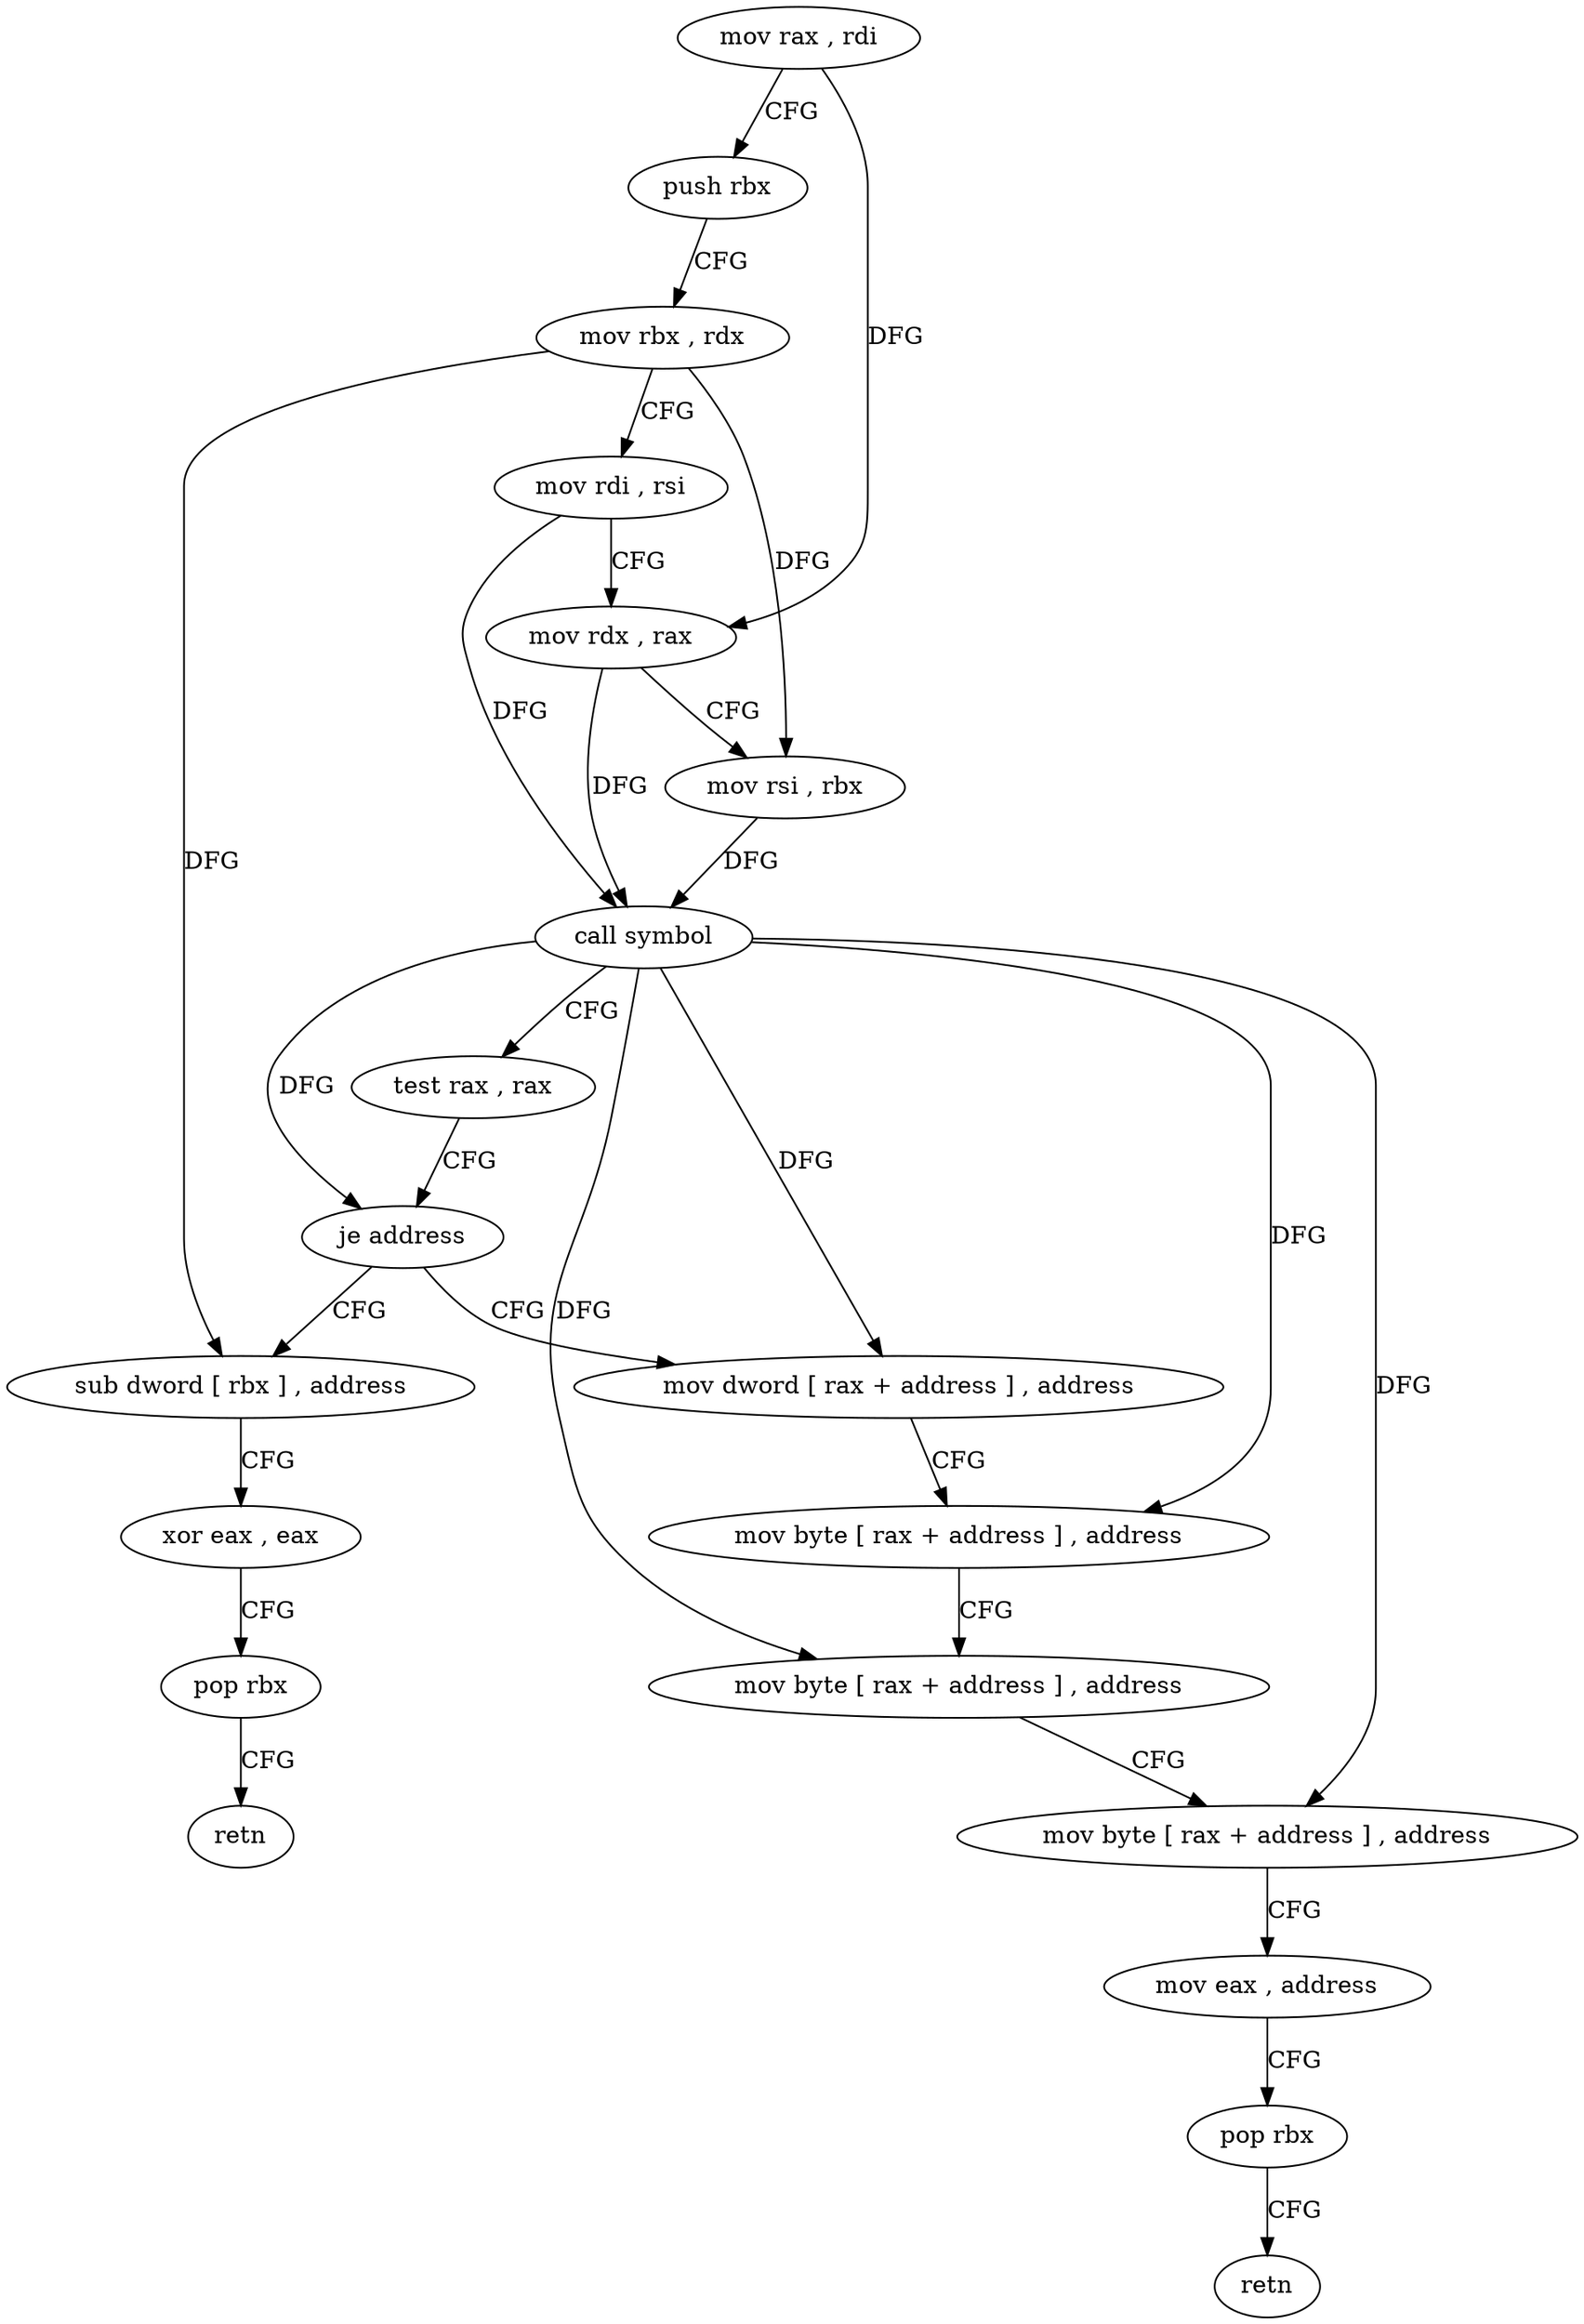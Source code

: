 digraph "func" {
"4245600" [label = "mov rax , rdi" ]
"4245603" [label = "push rbx" ]
"4245604" [label = "mov rbx , rdx" ]
"4245607" [label = "mov rdi , rsi" ]
"4245610" [label = "mov rdx , rax" ]
"4245613" [label = "mov rsi , rbx" ]
"4245616" [label = "call symbol" ]
"4245621" [label = "test rax , rax" ]
"4245624" [label = "je address" ]
"4245656" [label = "sub dword [ rbx ] , address" ]
"4245626" [label = "mov dword [ rax + address ] , address" ]
"4245659" [label = "xor eax , eax" ]
"4245661" [label = "pop rbx" ]
"4245662" [label = "retn" ]
"4245633" [label = "mov byte [ rax + address ] , address" ]
"4245637" [label = "mov byte [ rax + address ] , address" ]
"4245641" [label = "mov byte [ rax + address ] , address" ]
"4245645" [label = "mov eax , address" ]
"4245650" [label = "pop rbx" ]
"4245651" [label = "retn" ]
"4245600" -> "4245603" [ label = "CFG" ]
"4245600" -> "4245610" [ label = "DFG" ]
"4245603" -> "4245604" [ label = "CFG" ]
"4245604" -> "4245607" [ label = "CFG" ]
"4245604" -> "4245613" [ label = "DFG" ]
"4245604" -> "4245656" [ label = "DFG" ]
"4245607" -> "4245610" [ label = "CFG" ]
"4245607" -> "4245616" [ label = "DFG" ]
"4245610" -> "4245613" [ label = "CFG" ]
"4245610" -> "4245616" [ label = "DFG" ]
"4245613" -> "4245616" [ label = "DFG" ]
"4245616" -> "4245621" [ label = "CFG" ]
"4245616" -> "4245624" [ label = "DFG" ]
"4245616" -> "4245626" [ label = "DFG" ]
"4245616" -> "4245633" [ label = "DFG" ]
"4245616" -> "4245637" [ label = "DFG" ]
"4245616" -> "4245641" [ label = "DFG" ]
"4245621" -> "4245624" [ label = "CFG" ]
"4245624" -> "4245656" [ label = "CFG" ]
"4245624" -> "4245626" [ label = "CFG" ]
"4245656" -> "4245659" [ label = "CFG" ]
"4245626" -> "4245633" [ label = "CFG" ]
"4245659" -> "4245661" [ label = "CFG" ]
"4245661" -> "4245662" [ label = "CFG" ]
"4245633" -> "4245637" [ label = "CFG" ]
"4245637" -> "4245641" [ label = "CFG" ]
"4245641" -> "4245645" [ label = "CFG" ]
"4245645" -> "4245650" [ label = "CFG" ]
"4245650" -> "4245651" [ label = "CFG" ]
}
